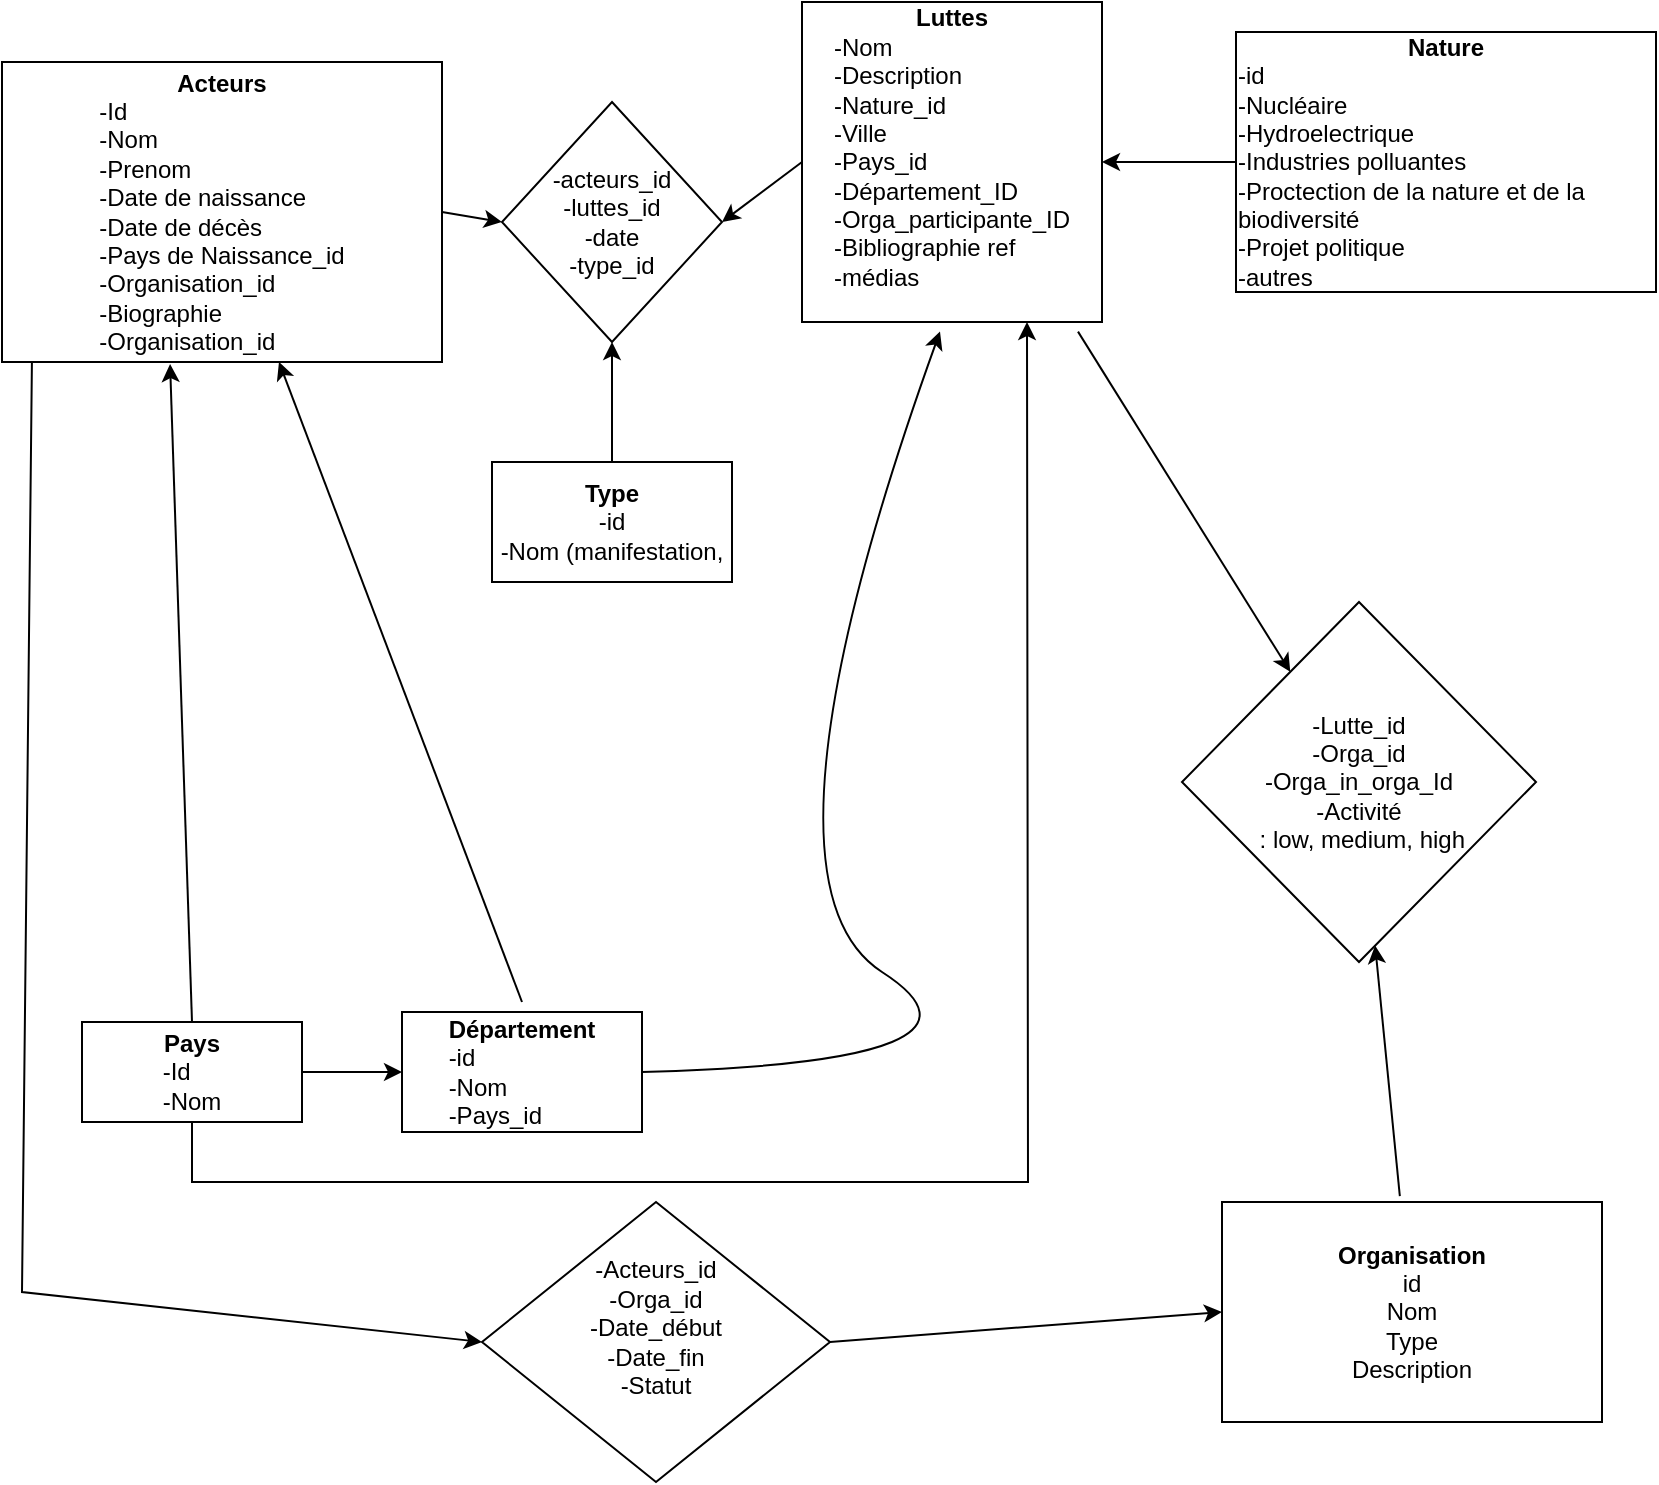 <mxfile version="16.2.4" type="device"><diagram id="je6JyBu01keGbICuxLdY" name="Page-1"><mxGraphModel dx="1350" dy="793" grid="1" gridSize="10" guides="1" tooltips="1" connect="1" arrows="1" fold="1" page="1" pageScale="1" pageWidth="827" pageHeight="1169" math="0" shadow="0"><root><mxCell id="0"/><mxCell id="1" parent="0"/><mxCell id="A77caELL3C6r-TJ1Jlib-1" value="&lt;div&gt;&lt;b&gt;Acteurs&lt;/b&gt;&lt;/div&gt;&lt;div align=&quot;left&quot;&gt;-Id&lt;/div&gt;&lt;div align=&quot;left&quot;&gt;-Nom&lt;/div&gt;&lt;div align=&quot;left&quot;&gt;-Prenom&lt;/div&gt;&lt;div align=&quot;left&quot;&gt;-Date de naissance&lt;/div&gt;&lt;div align=&quot;left&quot;&gt;-Date de décès&lt;br&gt;&lt;/div&gt;&lt;div align=&quot;left&quot;&gt;-Pays de Naissance_id&lt;/div&gt;&lt;div align=&quot;left&quot;&gt;-Organisation_id&lt;/div&gt;&lt;div align=&quot;left&quot;&gt;-Biographie&lt;/div&gt;&lt;div align=&quot;left&quot;&gt;-Organisation_id&lt;br&gt;&lt;/div&gt;" style="rounded=0;whiteSpace=wrap;html=1;" parent="1" vertex="1"><mxGeometry y="40" width="220" height="150" as="geometry"/></mxCell><mxCell id="A77caELL3C6r-TJ1Jlib-2" value="&lt;div&gt;&lt;span&gt;Pays&lt;/span&gt;&lt;/div&gt;&lt;div align=&quot;left&quot;&gt;&lt;span&gt;&lt;span style=&quot;font-weight: normal&quot;&gt;-Id&lt;/span&gt;&lt;br&gt;&lt;/span&gt;&lt;/div&gt;&lt;div align=&quot;left&quot;&gt;&lt;span style=&quot;font-weight: normal&quot;&gt;-Nom&lt;/span&gt;&lt;br&gt;&lt;/div&gt;" style="text;html=1;strokeColor=default;fillColor=none;align=center;verticalAlign=middle;whiteSpace=wrap;rounded=0;fontStyle=1" parent="1" vertex="1"><mxGeometry x="40" y="520" width="110" height="50" as="geometry"/></mxCell><mxCell id="A77caELL3C6r-TJ1Jlib-3" value="&lt;div&gt;&lt;b&gt;Département&lt;/b&gt;&lt;/div&gt;&lt;div align=&quot;left&quot;&gt;-id&lt;/div&gt;&lt;div align=&quot;left&quot;&gt;-Nom&lt;/div&gt;&lt;div align=&quot;left&quot;&gt;-Pays_id&lt;br&gt;&lt;/div&gt;" style="rounded=0;whiteSpace=wrap;html=1;" parent="1" vertex="1"><mxGeometry x="200" y="515" width="120" height="60" as="geometry"/></mxCell><mxCell id="A77caELL3C6r-TJ1Jlib-4" value="&lt;div&gt;&lt;b&gt;Luttes&lt;/b&gt;&lt;/div&gt;&lt;div align=&quot;left&quot;&gt;-Nom&lt;/div&gt;&lt;div align=&quot;left&quot;&gt;-Description&lt;br&gt;&lt;/div&gt;&lt;div align=&quot;left&quot;&gt;-Nature_id&lt;br&gt;&lt;/div&gt;&lt;div align=&quot;left&quot;&gt;-Ville&lt;/div&gt;&lt;div align=&quot;left&quot;&gt;-Pays_id&lt;/div&gt;&lt;div align=&quot;left&quot;&gt;-Département_ID&lt;/div&gt;&lt;div align=&quot;left&quot;&gt;-Orga_participante_ID&lt;/div&gt;&lt;div align=&quot;left&quot;&gt;-Bibliographie ref&lt;/div&gt;&lt;div align=&quot;left&quot;&gt;-médias&lt;br&gt;&lt;/div&gt;&lt;div&gt;&lt;br&gt;&lt;/div&gt;" style="rounded=0;whiteSpace=wrap;html=1;strokeColor=default;" parent="1" vertex="1"><mxGeometry x="400" y="10" width="150" height="160" as="geometry"/></mxCell><mxCell id="A77caELL3C6r-TJ1Jlib-5" value="&lt;div&gt;&lt;b&gt;Nature&lt;/b&gt;&lt;/div&gt;&lt;div align=&quot;left&quot;&gt;-id&lt;br&gt;&lt;b&gt;&lt;/b&gt;&lt;/div&gt;&lt;div align=&quot;left&quot;&gt;-Nucléaire&lt;br&gt;&lt;/div&gt;&lt;div align=&quot;left&quot;&gt;-Hydroelectrique&lt;/div&gt;&lt;div align=&quot;left&quot;&gt;-Industries polluantes&lt;/div&gt;&lt;div align=&quot;left&quot;&gt;-Proctection de la nature et de la biodiversité&lt;/div&gt;&lt;div align=&quot;left&quot;&gt;-Projet politique &lt;br&gt;&lt;/div&gt;&lt;div align=&quot;left&quot;&gt;-autres&lt;br&gt;&lt;/div&gt;" style="rounded=0;whiteSpace=wrap;html=1;strokeColor=default;" parent="1" vertex="1"><mxGeometry x="617" y="25" width="210" height="130" as="geometry"/></mxCell><mxCell id="A77caELL3C6r-TJ1Jlib-7" value="&lt;div&gt;-acteurs_id&lt;/div&gt;&lt;div&gt;-luttes_id&lt;/div&gt;&lt;div&gt;-date&lt;/div&gt;&lt;div&gt;-type_id&lt;br&gt;&lt;/div&gt;" style="rhombus;whiteSpace=wrap;html=1;strokeColor=default;" parent="1" vertex="1"><mxGeometry x="250" y="60" width="110" height="120" as="geometry"/></mxCell><mxCell id="A77caELL3C6r-TJ1Jlib-10" value="&lt;div&gt;&lt;b&gt;Type&lt;/b&gt;&lt;/div&gt;&lt;div&gt;-id&lt;/div&gt;&lt;div&gt;-Nom (manifestation, &lt;br&gt;&lt;/div&gt;" style="rounded=0;whiteSpace=wrap;html=1;strokeColor=default;" parent="1" vertex="1"><mxGeometry x="245" y="240" width="120" height="60" as="geometry"/></mxCell><mxCell id="A77caELL3C6r-TJ1Jlib-11" value="" style="endArrow=classic;html=1;rounded=0;exitX=1;exitY=0.5;exitDx=0;exitDy=0;entryX=0;entryY=0.5;entryDx=0;entryDy=0;" parent="1" source="A77caELL3C6r-TJ1Jlib-1" target="A77caELL3C6r-TJ1Jlib-7" edge="1"><mxGeometry width="50" height="50" relative="1" as="geometry"><mxPoint x="360" y="410" as="sourcePoint"/><mxPoint x="410" y="360" as="targetPoint"/></mxGeometry></mxCell><mxCell id="A77caELL3C6r-TJ1Jlib-12" value="" style="endArrow=classic;html=1;rounded=0;exitX=0;exitY=0.5;exitDx=0;exitDy=0;entryX=1;entryY=0.5;entryDx=0;entryDy=0;" parent="1" source="A77caELL3C6r-TJ1Jlib-4" target="A77caELL3C6r-TJ1Jlib-7" edge="1"><mxGeometry width="50" height="50" relative="1" as="geometry"><mxPoint x="360" y="410" as="sourcePoint"/><mxPoint x="410" y="360" as="targetPoint"/></mxGeometry></mxCell><mxCell id="A77caELL3C6r-TJ1Jlib-13" value="" style="endArrow=classic;html=1;rounded=0;exitX=0;exitY=0.5;exitDx=0;exitDy=0;entryX=1;entryY=0.5;entryDx=0;entryDy=0;" parent="1" source="A77caELL3C6r-TJ1Jlib-5" target="A77caELL3C6r-TJ1Jlib-4" edge="1"><mxGeometry width="50" height="50" relative="1" as="geometry"><mxPoint x="370" y="410" as="sourcePoint"/><mxPoint x="420" y="360" as="targetPoint"/></mxGeometry></mxCell><mxCell id="A77caELL3C6r-TJ1Jlib-15" value="" style="endArrow=classic;html=1;rounded=0;exitX=1;exitY=0.5;exitDx=0;exitDy=0;entryX=0;entryY=0.5;entryDx=0;entryDy=0;" parent="1" source="A77caELL3C6r-TJ1Jlib-2" target="A77caELL3C6r-TJ1Jlib-3" edge="1"><mxGeometry width="50" height="50" relative="1" as="geometry"><mxPoint x="370" y="410" as="sourcePoint"/><mxPoint x="420" y="360" as="targetPoint"/></mxGeometry></mxCell><mxCell id="A77caELL3C6r-TJ1Jlib-16" value="" style="curved=1;endArrow=classic;html=1;rounded=0;exitX=1;exitY=0.5;exitDx=0;exitDy=0;entryX=0.46;entryY=1.03;entryDx=0;entryDy=0;entryPerimeter=0;" parent="1" source="A77caELL3C6r-TJ1Jlib-3" target="A77caELL3C6r-TJ1Jlib-4" edge="1"><mxGeometry width="50" height="50" relative="1" as="geometry"><mxPoint x="370" y="500" as="sourcePoint"/><mxPoint x="420" y="450" as="targetPoint"/><Array as="points"><mxPoint x="510" y="540"/><mxPoint x="370" y="450"/></Array></mxGeometry></mxCell><mxCell id="A77caELL3C6r-TJ1Jlib-17" value="" style="endArrow=classic;html=1;rounded=0;" parent="1" target="A77caELL3C6r-TJ1Jlib-1" edge="1"><mxGeometry width="50" height="50" relative="1" as="geometry"><mxPoint x="260" y="510" as="sourcePoint"/><mxPoint x="420" y="270" as="targetPoint"/></mxGeometry></mxCell><mxCell id="A77caELL3C6r-TJ1Jlib-18" value="" style="endArrow=classic;html=1;rounded=0;exitX=0.5;exitY=0;exitDx=0;exitDy=0;entryX=0.5;entryY=1;entryDx=0;entryDy=0;" parent="1" source="A77caELL3C6r-TJ1Jlib-10" target="A77caELL3C6r-TJ1Jlib-7" edge="1"><mxGeometry width="50" height="50" relative="1" as="geometry"><mxPoint x="370" y="320" as="sourcePoint"/><mxPoint x="420" y="270" as="targetPoint"/></mxGeometry></mxCell><mxCell id="A77caELL3C6r-TJ1Jlib-19" value="" style="endArrow=classic;html=1;rounded=0;exitX=0.068;exitY=1;exitDx=0;exitDy=0;exitPerimeter=0;entryX=0;entryY=0.5;entryDx=0;entryDy=0;" parent="1" source="A77caELL3C6r-TJ1Jlib-1" target="A77caELL3C6r-TJ1Jlib-28" edge="1"><mxGeometry width="50" height="50" relative="1" as="geometry"><mxPoint x="370" y="320" as="sourcePoint"/><mxPoint x="200" y="630" as="targetPoint"/><Array as="points"><mxPoint x="10" y="655"/></Array></mxGeometry></mxCell><mxCell id="A77caELL3C6r-TJ1Jlib-20" value="&lt;div&gt;&lt;b&gt;Organisation&lt;/b&gt;&lt;/div&gt;&lt;div&gt;id&lt;/div&gt;&lt;div&gt;Nom&lt;/div&gt;&lt;div&gt;Type&lt;/div&gt;&lt;div&gt;Description&lt;br&gt;&lt;/div&gt;" style="rounded=0;whiteSpace=wrap;html=1;strokeColor=default;" parent="1" vertex="1"><mxGeometry x="610" y="610" width="190" height="110" as="geometry"/></mxCell><mxCell id="A77caELL3C6r-TJ1Jlib-25" value="" style="endArrow=classic;html=1;rounded=0;exitX=0.5;exitY=0;exitDx=0;exitDy=0;entryX=0.382;entryY=1.007;entryDx=0;entryDy=0;entryPerimeter=0;" parent="1" source="A77caELL3C6r-TJ1Jlib-2" target="A77caELL3C6r-TJ1Jlib-1" edge="1"><mxGeometry width="50" height="50" relative="1" as="geometry"><mxPoint x="370" y="450" as="sourcePoint"/><mxPoint x="420" y="400" as="targetPoint"/></mxGeometry></mxCell><mxCell id="A77caELL3C6r-TJ1Jlib-26" value="" style="endArrow=classic;html=1;rounded=0;exitX=0.5;exitY=1;exitDx=0;exitDy=0;entryX=0.75;entryY=1;entryDx=0;entryDy=0;" parent="1" source="A77caELL3C6r-TJ1Jlib-2" target="A77caELL3C6r-TJ1Jlib-4" edge="1"><mxGeometry width="50" height="50" relative="1" as="geometry"><mxPoint x="370" y="450" as="sourcePoint"/><mxPoint x="420" y="400" as="targetPoint"/><Array as="points"><mxPoint x="95" y="600"/><mxPoint x="513" y="600"/></Array></mxGeometry></mxCell><mxCell id="A77caELL3C6r-TJ1Jlib-28" value="&lt;div&gt;-Acteurs_id&lt;/div&gt;&lt;div&gt;-Orga_id&lt;/div&gt;&lt;div&gt;-Date_début&lt;/div&gt;&lt;div&gt;-Date_fin&lt;br&gt;&lt;/div&gt;&lt;div&gt;-Statut&lt;br&gt;&lt;/div&gt;&lt;div&gt;&lt;br&gt;&lt;/div&gt;" style="rhombus;whiteSpace=wrap;html=1;strokeColor=default;" parent="1" vertex="1"><mxGeometry x="240" y="610" width="174" height="140" as="geometry"/></mxCell><mxCell id="A77caELL3C6r-TJ1Jlib-29" value="" style="endArrow=classic;html=1;rounded=0;exitX=1;exitY=0.5;exitDx=0;exitDy=0;entryX=0;entryY=0.5;entryDx=0;entryDy=0;" parent="1" source="A77caELL3C6r-TJ1Jlib-28" target="A77caELL3C6r-TJ1Jlib-20" edge="1"><mxGeometry width="50" height="50" relative="1" as="geometry"><mxPoint x="370" y="450" as="sourcePoint"/><mxPoint x="420" y="400" as="targetPoint"/></mxGeometry></mxCell><mxCell id="A77caELL3C6r-TJ1Jlib-30" value="" style="endArrow=classic;html=1;rounded=0;exitX=0.92;exitY=1.03;exitDx=0;exitDy=0;exitPerimeter=0;" parent="1" source="A77caELL3C6r-TJ1Jlib-4" target="A77caELL3C6r-TJ1Jlib-31" edge="1"><mxGeometry width="50" height="50" relative="1" as="geometry"><mxPoint x="370" y="450" as="sourcePoint"/><mxPoint x="630" y="410" as="targetPoint"/></mxGeometry></mxCell><mxCell id="A77caELL3C6r-TJ1Jlib-31" value="&lt;div align=&quot;center&quot;&gt;-Lutte_id&lt;/div&gt;&lt;div align=&quot;center&quot;&gt;-Orga_id&lt;/div&gt;&lt;div align=&quot;center&quot;&gt;-Orga_in_orga_Id&lt;br&gt;&lt;/div&gt;&lt;div align=&quot;center&quot;&gt;-Activité&lt;br&gt;&lt;/div&gt;&lt;div align=&quot;center&quot;&gt;&amp;nbsp;: low, medium, high&lt;/div&gt;" style="rhombus;whiteSpace=wrap;html=1;strokeColor=default;align=center;" parent="1" vertex="1"><mxGeometry x="590" y="310" width="177" height="180" as="geometry"/></mxCell><mxCell id="A77caELL3C6r-TJ1Jlib-32" value="" style="endArrow=classic;html=1;rounded=0;exitX=0.468;exitY=-0.027;exitDx=0;exitDy=0;exitPerimeter=0;" parent="1" source="A77caELL3C6r-TJ1Jlib-20" target="A77caELL3C6r-TJ1Jlib-31" edge="1"><mxGeometry width="50" height="50" relative="1" as="geometry"><mxPoint x="370" y="450" as="sourcePoint"/><mxPoint x="420" y="400" as="targetPoint"/></mxGeometry></mxCell></root></mxGraphModel></diagram></mxfile>